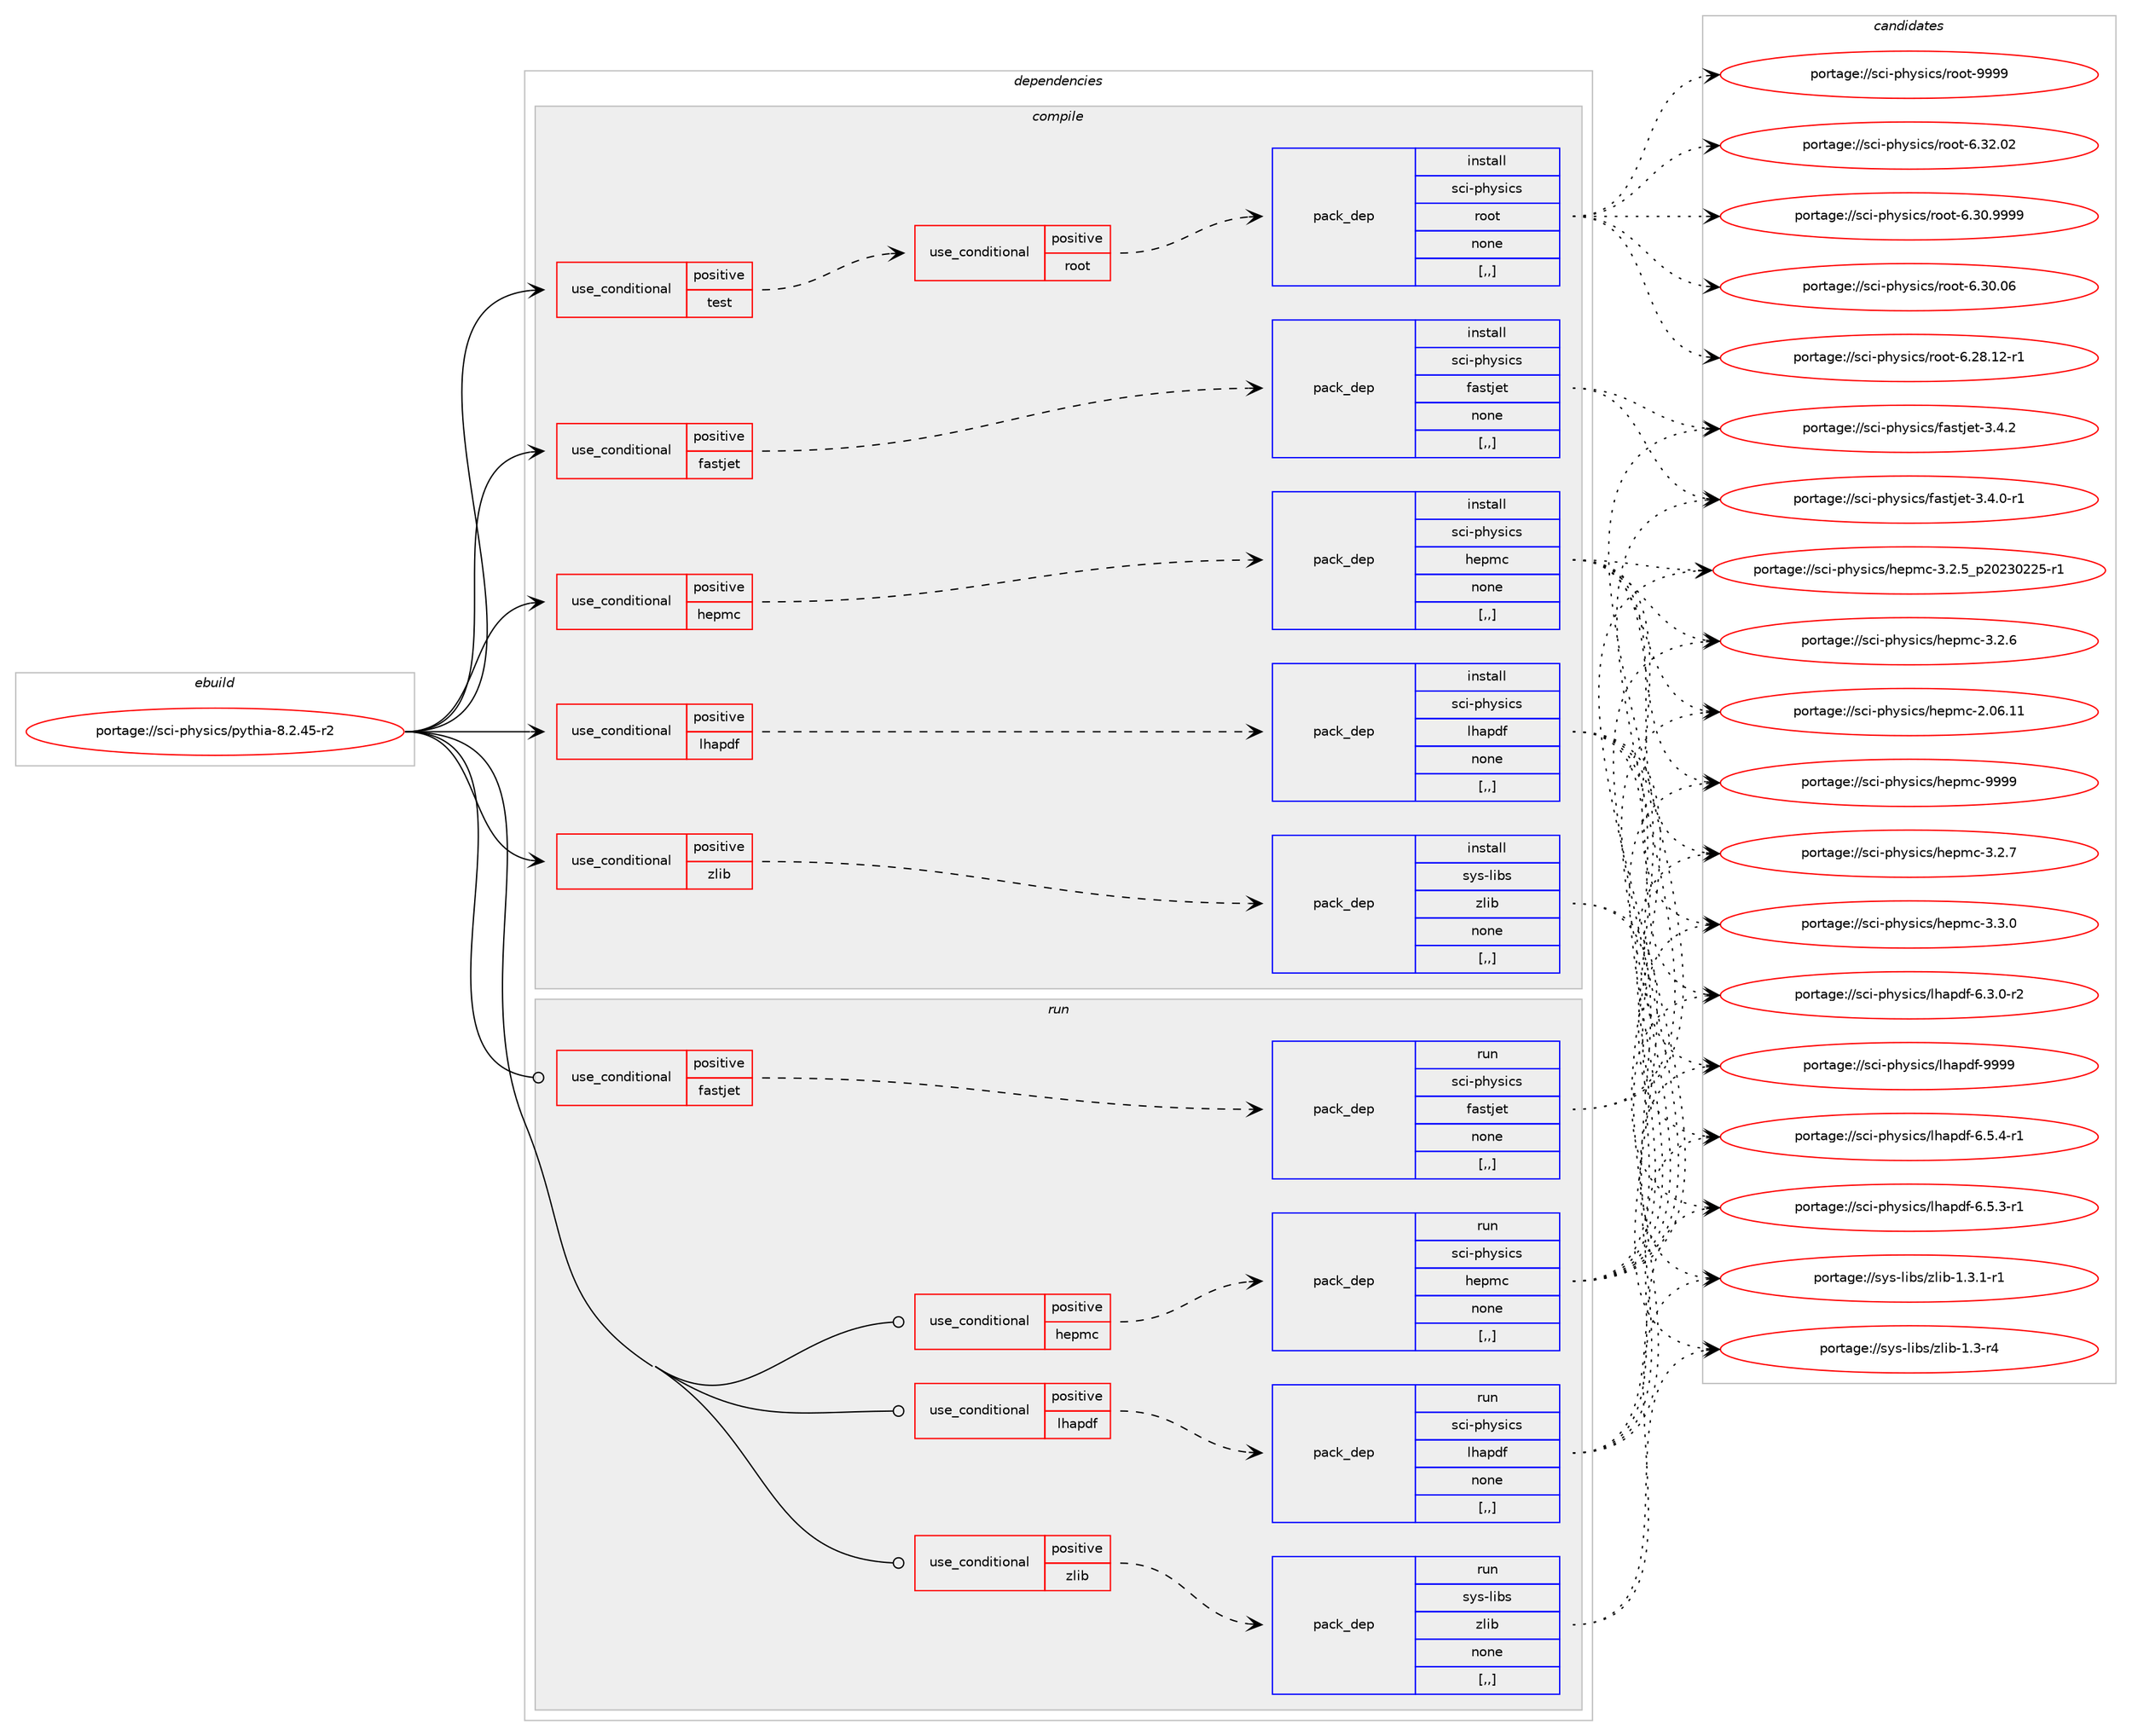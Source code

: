 digraph prolog {

# *************
# Graph options
# *************

newrank=true;
concentrate=true;
compound=true;
graph [rankdir=LR,fontname=Helvetica,fontsize=10,ranksep=1.5];#, ranksep=2.5, nodesep=0.2];
edge  [arrowhead=vee];
node  [fontname=Helvetica,fontsize=10];

# **********
# The ebuild
# **********

subgraph cluster_leftcol {
color=gray;
label=<<i>ebuild</i>>;
id [label="portage://sci-physics/pythia-8.2.45-r2", color=red, width=4, href="../sci-physics/pythia-8.2.45-r2.svg"];
}

# ****************
# The dependencies
# ****************

subgraph cluster_midcol {
color=gray;
label=<<i>dependencies</i>>;
subgraph cluster_compile {
fillcolor="#eeeeee";
style=filled;
label=<<i>compile</i>>;
subgraph cond109287 {
dependency411646 [label=<<TABLE BORDER="0" CELLBORDER="1" CELLSPACING="0" CELLPADDING="4"><TR><TD ROWSPAN="3" CELLPADDING="10">use_conditional</TD></TR><TR><TD>positive</TD></TR><TR><TD>fastjet</TD></TR></TABLE>>, shape=none, color=red];
subgraph pack299456 {
dependency411647 [label=<<TABLE BORDER="0" CELLBORDER="1" CELLSPACING="0" CELLPADDING="4" WIDTH="220"><TR><TD ROWSPAN="6" CELLPADDING="30">pack_dep</TD></TR><TR><TD WIDTH="110">install</TD></TR><TR><TD>sci-physics</TD></TR><TR><TD>fastjet</TD></TR><TR><TD>none</TD></TR><TR><TD>[,,]</TD></TR></TABLE>>, shape=none, color=blue];
}
dependency411646:e -> dependency411647:w [weight=20,style="dashed",arrowhead="vee"];
}
id:e -> dependency411646:w [weight=20,style="solid",arrowhead="vee"];
subgraph cond109288 {
dependency411648 [label=<<TABLE BORDER="0" CELLBORDER="1" CELLSPACING="0" CELLPADDING="4"><TR><TD ROWSPAN="3" CELLPADDING="10">use_conditional</TD></TR><TR><TD>positive</TD></TR><TR><TD>hepmc</TD></TR></TABLE>>, shape=none, color=red];
subgraph pack299457 {
dependency411649 [label=<<TABLE BORDER="0" CELLBORDER="1" CELLSPACING="0" CELLPADDING="4" WIDTH="220"><TR><TD ROWSPAN="6" CELLPADDING="30">pack_dep</TD></TR><TR><TD WIDTH="110">install</TD></TR><TR><TD>sci-physics</TD></TR><TR><TD>hepmc</TD></TR><TR><TD>none</TD></TR><TR><TD>[,,]</TD></TR></TABLE>>, shape=none, color=blue];
}
dependency411648:e -> dependency411649:w [weight=20,style="dashed",arrowhead="vee"];
}
id:e -> dependency411648:w [weight=20,style="solid",arrowhead="vee"];
subgraph cond109289 {
dependency411650 [label=<<TABLE BORDER="0" CELLBORDER="1" CELLSPACING="0" CELLPADDING="4"><TR><TD ROWSPAN="3" CELLPADDING="10">use_conditional</TD></TR><TR><TD>positive</TD></TR><TR><TD>lhapdf</TD></TR></TABLE>>, shape=none, color=red];
subgraph pack299458 {
dependency411651 [label=<<TABLE BORDER="0" CELLBORDER="1" CELLSPACING="0" CELLPADDING="4" WIDTH="220"><TR><TD ROWSPAN="6" CELLPADDING="30">pack_dep</TD></TR><TR><TD WIDTH="110">install</TD></TR><TR><TD>sci-physics</TD></TR><TR><TD>lhapdf</TD></TR><TR><TD>none</TD></TR><TR><TD>[,,]</TD></TR></TABLE>>, shape=none, color=blue];
}
dependency411650:e -> dependency411651:w [weight=20,style="dashed",arrowhead="vee"];
}
id:e -> dependency411650:w [weight=20,style="solid",arrowhead="vee"];
subgraph cond109290 {
dependency411652 [label=<<TABLE BORDER="0" CELLBORDER="1" CELLSPACING="0" CELLPADDING="4"><TR><TD ROWSPAN="3" CELLPADDING="10">use_conditional</TD></TR><TR><TD>positive</TD></TR><TR><TD>test</TD></TR></TABLE>>, shape=none, color=red];
subgraph cond109291 {
dependency411653 [label=<<TABLE BORDER="0" CELLBORDER="1" CELLSPACING="0" CELLPADDING="4"><TR><TD ROWSPAN="3" CELLPADDING="10">use_conditional</TD></TR><TR><TD>positive</TD></TR><TR><TD>root</TD></TR></TABLE>>, shape=none, color=red];
subgraph pack299459 {
dependency411654 [label=<<TABLE BORDER="0" CELLBORDER="1" CELLSPACING="0" CELLPADDING="4" WIDTH="220"><TR><TD ROWSPAN="6" CELLPADDING="30">pack_dep</TD></TR><TR><TD WIDTH="110">install</TD></TR><TR><TD>sci-physics</TD></TR><TR><TD>root</TD></TR><TR><TD>none</TD></TR><TR><TD>[,,]</TD></TR></TABLE>>, shape=none, color=blue];
}
dependency411653:e -> dependency411654:w [weight=20,style="dashed",arrowhead="vee"];
}
dependency411652:e -> dependency411653:w [weight=20,style="dashed",arrowhead="vee"];
}
id:e -> dependency411652:w [weight=20,style="solid",arrowhead="vee"];
subgraph cond109292 {
dependency411655 [label=<<TABLE BORDER="0" CELLBORDER="1" CELLSPACING="0" CELLPADDING="4"><TR><TD ROWSPAN="3" CELLPADDING="10">use_conditional</TD></TR><TR><TD>positive</TD></TR><TR><TD>zlib</TD></TR></TABLE>>, shape=none, color=red];
subgraph pack299460 {
dependency411656 [label=<<TABLE BORDER="0" CELLBORDER="1" CELLSPACING="0" CELLPADDING="4" WIDTH="220"><TR><TD ROWSPAN="6" CELLPADDING="30">pack_dep</TD></TR><TR><TD WIDTH="110">install</TD></TR><TR><TD>sys-libs</TD></TR><TR><TD>zlib</TD></TR><TR><TD>none</TD></TR><TR><TD>[,,]</TD></TR></TABLE>>, shape=none, color=blue];
}
dependency411655:e -> dependency411656:w [weight=20,style="dashed",arrowhead="vee"];
}
id:e -> dependency411655:w [weight=20,style="solid",arrowhead="vee"];
}
subgraph cluster_compileandrun {
fillcolor="#eeeeee";
style=filled;
label=<<i>compile and run</i>>;
}
subgraph cluster_run {
fillcolor="#eeeeee";
style=filled;
label=<<i>run</i>>;
subgraph cond109293 {
dependency411657 [label=<<TABLE BORDER="0" CELLBORDER="1" CELLSPACING="0" CELLPADDING="4"><TR><TD ROWSPAN="3" CELLPADDING="10">use_conditional</TD></TR><TR><TD>positive</TD></TR><TR><TD>fastjet</TD></TR></TABLE>>, shape=none, color=red];
subgraph pack299461 {
dependency411658 [label=<<TABLE BORDER="0" CELLBORDER="1" CELLSPACING="0" CELLPADDING="4" WIDTH="220"><TR><TD ROWSPAN="6" CELLPADDING="30">pack_dep</TD></TR><TR><TD WIDTH="110">run</TD></TR><TR><TD>sci-physics</TD></TR><TR><TD>fastjet</TD></TR><TR><TD>none</TD></TR><TR><TD>[,,]</TD></TR></TABLE>>, shape=none, color=blue];
}
dependency411657:e -> dependency411658:w [weight=20,style="dashed",arrowhead="vee"];
}
id:e -> dependency411657:w [weight=20,style="solid",arrowhead="odot"];
subgraph cond109294 {
dependency411659 [label=<<TABLE BORDER="0" CELLBORDER="1" CELLSPACING="0" CELLPADDING="4"><TR><TD ROWSPAN="3" CELLPADDING="10">use_conditional</TD></TR><TR><TD>positive</TD></TR><TR><TD>hepmc</TD></TR></TABLE>>, shape=none, color=red];
subgraph pack299462 {
dependency411660 [label=<<TABLE BORDER="0" CELLBORDER="1" CELLSPACING="0" CELLPADDING="4" WIDTH="220"><TR><TD ROWSPAN="6" CELLPADDING="30">pack_dep</TD></TR><TR><TD WIDTH="110">run</TD></TR><TR><TD>sci-physics</TD></TR><TR><TD>hepmc</TD></TR><TR><TD>none</TD></TR><TR><TD>[,,]</TD></TR></TABLE>>, shape=none, color=blue];
}
dependency411659:e -> dependency411660:w [weight=20,style="dashed",arrowhead="vee"];
}
id:e -> dependency411659:w [weight=20,style="solid",arrowhead="odot"];
subgraph cond109295 {
dependency411661 [label=<<TABLE BORDER="0" CELLBORDER="1" CELLSPACING="0" CELLPADDING="4"><TR><TD ROWSPAN="3" CELLPADDING="10">use_conditional</TD></TR><TR><TD>positive</TD></TR><TR><TD>lhapdf</TD></TR></TABLE>>, shape=none, color=red];
subgraph pack299463 {
dependency411662 [label=<<TABLE BORDER="0" CELLBORDER="1" CELLSPACING="0" CELLPADDING="4" WIDTH="220"><TR><TD ROWSPAN="6" CELLPADDING="30">pack_dep</TD></TR><TR><TD WIDTH="110">run</TD></TR><TR><TD>sci-physics</TD></TR><TR><TD>lhapdf</TD></TR><TR><TD>none</TD></TR><TR><TD>[,,]</TD></TR></TABLE>>, shape=none, color=blue];
}
dependency411661:e -> dependency411662:w [weight=20,style="dashed",arrowhead="vee"];
}
id:e -> dependency411661:w [weight=20,style="solid",arrowhead="odot"];
subgraph cond109296 {
dependency411663 [label=<<TABLE BORDER="0" CELLBORDER="1" CELLSPACING="0" CELLPADDING="4"><TR><TD ROWSPAN="3" CELLPADDING="10">use_conditional</TD></TR><TR><TD>positive</TD></TR><TR><TD>zlib</TD></TR></TABLE>>, shape=none, color=red];
subgraph pack299464 {
dependency411664 [label=<<TABLE BORDER="0" CELLBORDER="1" CELLSPACING="0" CELLPADDING="4" WIDTH="220"><TR><TD ROWSPAN="6" CELLPADDING="30">pack_dep</TD></TR><TR><TD WIDTH="110">run</TD></TR><TR><TD>sys-libs</TD></TR><TR><TD>zlib</TD></TR><TR><TD>none</TD></TR><TR><TD>[,,]</TD></TR></TABLE>>, shape=none, color=blue];
}
dependency411663:e -> dependency411664:w [weight=20,style="dashed",arrowhead="vee"];
}
id:e -> dependency411663:w [weight=20,style="solid",arrowhead="odot"];
}
}

# **************
# The candidates
# **************

subgraph cluster_choices {
rank=same;
color=gray;
label=<<i>candidates</i>>;

subgraph choice299456 {
color=black;
nodesep=1;
choice1159910545112104121115105991154710297115116106101116455146524650 [label="portage://sci-physics/fastjet-3.4.2", color=red, width=4,href="../sci-physics/fastjet-3.4.2.svg"];
choice11599105451121041211151059911547102971151161061011164551465246484511449 [label="portage://sci-physics/fastjet-3.4.0-r1", color=red, width=4,href="../sci-physics/fastjet-3.4.0-r1.svg"];
dependency411647:e -> choice1159910545112104121115105991154710297115116106101116455146524650:w [style=dotted,weight="100"];
dependency411647:e -> choice11599105451121041211151059911547102971151161061011164551465246484511449:w [style=dotted,weight="100"];
}
subgraph choice299457 {
color=black;
nodesep=1;
choice11599105451121041211151059911547104101112109994557575757 [label="portage://sci-physics/hepmc-9999", color=red, width=4,href="../sci-physics/hepmc-9999.svg"];
choice1159910545112104121115105991154710410111210999455146514648 [label="portage://sci-physics/hepmc-3.3.0", color=red, width=4,href="../sci-physics/hepmc-3.3.0.svg"];
choice1159910545112104121115105991154710410111210999455146504655 [label="portage://sci-physics/hepmc-3.2.7", color=red, width=4,href="../sci-physics/hepmc-3.2.7.svg"];
choice1159910545112104121115105991154710410111210999455146504654 [label="portage://sci-physics/hepmc-3.2.6", color=red, width=4,href="../sci-physics/hepmc-3.2.6.svg"];
choice11599105451121041211151059911547104101112109994551465046539511250485051485050534511449 [label="portage://sci-physics/hepmc-3.2.5_p20230225-r1", color=red, width=4,href="../sci-physics/hepmc-3.2.5_p20230225-r1.svg"];
choice11599105451121041211151059911547104101112109994550464854464949 [label="portage://sci-physics/hepmc-2.06.11", color=red, width=4,href="../sci-physics/hepmc-2.06.11.svg"];
dependency411649:e -> choice11599105451121041211151059911547104101112109994557575757:w [style=dotted,weight="100"];
dependency411649:e -> choice1159910545112104121115105991154710410111210999455146514648:w [style=dotted,weight="100"];
dependency411649:e -> choice1159910545112104121115105991154710410111210999455146504655:w [style=dotted,weight="100"];
dependency411649:e -> choice1159910545112104121115105991154710410111210999455146504654:w [style=dotted,weight="100"];
dependency411649:e -> choice11599105451121041211151059911547104101112109994551465046539511250485051485050534511449:w [style=dotted,weight="100"];
dependency411649:e -> choice11599105451121041211151059911547104101112109994550464854464949:w [style=dotted,weight="100"];
}
subgraph choice299458 {
color=black;
nodesep=1;
choice11599105451121041211151059911547108104971121001024557575757 [label="portage://sci-physics/lhapdf-9999", color=red, width=4,href="../sci-physics/lhapdf-9999.svg"];
choice11599105451121041211151059911547108104971121001024554465346524511449 [label="portage://sci-physics/lhapdf-6.5.4-r1", color=red, width=4,href="../sci-physics/lhapdf-6.5.4-r1.svg"];
choice11599105451121041211151059911547108104971121001024554465346514511449 [label="portage://sci-physics/lhapdf-6.5.3-r1", color=red, width=4,href="../sci-physics/lhapdf-6.5.3-r1.svg"];
choice11599105451121041211151059911547108104971121001024554465146484511450 [label="portage://sci-physics/lhapdf-6.3.0-r2", color=red, width=4,href="../sci-physics/lhapdf-6.3.0-r2.svg"];
dependency411651:e -> choice11599105451121041211151059911547108104971121001024557575757:w [style=dotted,weight="100"];
dependency411651:e -> choice11599105451121041211151059911547108104971121001024554465346524511449:w [style=dotted,weight="100"];
dependency411651:e -> choice11599105451121041211151059911547108104971121001024554465346514511449:w [style=dotted,weight="100"];
dependency411651:e -> choice11599105451121041211151059911547108104971121001024554465146484511450:w [style=dotted,weight="100"];
}
subgraph choice299459 {
color=black;
nodesep=1;
choice115991054511210412111510599115471141111111164557575757 [label="portage://sci-physics/root-9999", color=red, width=4,href="../sci-physics/root-9999.svg"];
choice115991054511210412111510599115471141111111164554465150464850 [label="portage://sci-physics/root-6.32.02", color=red, width=4,href="../sci-physics/root-6.32.02.svg"];
choice1159910545112104121115105991154711411111111645544651484657575757 [label="portage://sci-physics/root-6.30.9999", color=red, width=4,href="../sci-physics/root-6.30.9999.svg"];
choice115991054511210412111510599115471141111111164554465148464854 [label="portage://sci-physics/root-6.30.06", color=red, width=4,href="../sci-physics/root-6.30.06.svg"];
choice1159910545112104121115105991154711411111111645544650564649504511449 [label="portage://sci-physics/root-6.28.12-r1", color=red, width=4,href="../sci-physics/root-6.28.12-r1.svg"];
dependency411654:e -> choice115991054511210412111510599115471141111111164557575757:w [style=dotted,weight="100"];
dependency411654:e -> choice115991054511210412111510599115471141111111164554465150464850:w [style=dotted,weight="100"];
dependency411654:e -> choice1159910545112104121115105991154711411111111645544651484657575757:w [style=dotted,weight="100"];
dependency411654:e -> choice115991054511210412111510599115471141111111164554465148464854:w [style=dotted,weight="100"];
dependency411654:e -> choice1159910545112104121115105991154711411111111645544650564649504511449:w [style=dotted,weight="100"];
}
subgraph choice299460 {
color=black;
nodesep=1;
choice115121115451081059811547122108105984549465146494511449 [label="portage://sys-libs/zlib-1.3.1-r1", color=red, width=4,href="../sys-libs/zlib-1.3.1-r1.svg"];
choice11512111545108105981154712210810598454946514511452 [label="portage://sys-libs/zlib-1.3-r4", color=red, width=4,href="../sys-libs/zlib-1.3-r4.svg"];
dependency411656:e -> choice115121115451081059811547122108105984549465146494511449:w [style=dotted,weight="100"];
dependency411656:e -> choice11512111545108105981154712210810598454946514511452:w [style=dotted,weight="100"];
}
subgraph choice299461 {
color=black;
nodesep=1;
choice1159910545112104121115105991154710297115116106101116455146524650 [label="portage://sci-physics/fastjet-3.4.2", color=red, width=4,href="../sci-physics/fastjet-3.4.2.svg"];
choice11599105451121041211151059911547102971151161061011164551465246484511449 [label="portage://sci-physics/fastjet-3.4.0-r1", color=red, width=4,href="../sci-physics/fastjet-3.4.0-r1.svg"];
dependency411658:e -> choice1159910545112104121115105991154710297115116106101116455146524650:w [style=dotted,weight="100"];
dependency411658:e -> choice11599105451121041211151059911547102971151161061011164551465246484511449:w [style=dotted,weight="100"];
}
subgraph choice299462 {
color=black;
nodesep=1;
choice11599105451121041211151059911547104101112109994557575757 [label="portage://sci-physics/hepmc-9999", color=red, width=4,href="../sci-physics/hepmc-9999.svg"];
choice1159910545112104121115105991154710410111210999455146514648 [label="portage://sci-physics/hepmc-3.3.0", color=red, width=4,href="../sci-physics/hepmc-3.3.0.svg"];
choice1159910545112104121115105991154710410111210999455146504655 [label="portage://sci-physics/hepmc-3.2.7", color=red, width=4,href="../sci-physics/hepmc-3.2.7.svg"];
choice1159910545112104121115105991154710410111210999455146504654 [label="portage://sci-physics/hepmc-3.2.6", color=red, width=4,href="../sci-physics/hepmc-3.2.6.svg"];
choice11599105451121041211151059911547104101112109994551465046539511250485051485050534511449 [label="portage://sci-physics/hepmc-3.2.5_p20230225-r1", color=red, width=4,href="../sci-physics/hepmc-3.2.5_p20230225-r1.svg"];
choice11599105451121041211151059911547104101112109994550464854464949 [label="portage://sci-physics/hepmc-2.06.11", color=red, width=4,href="../sci-physics/hepmc-2.06.11.svg"];
dependency411660:e -> choice11599105451121041211151059911547104101112109994557575757:w [style=dotted,weight="100"];
dependency411660:e -> choice1159910545112104121115105991154710410111210999455146514648:w [style=dotted,weight="100"];
dependency411660:e -> choice1159910545112104121115105991154710410111210999455146504655:w [style=dotted,weight="100"];
dependency411660:e -> choice1159910545112104121115105991154710410111210999455146504654:w [style=dotted,weight="100"];
dependency411660:e -> choice11599105451121041211151059911547104101112109994551465046539511250485051485050534511449:w [style=dotted,weight="100"];
dependency411660:e -> choice11599105451121041211151059911547104101112109994550464854464949:w [style=dotted,weight="100"];
}
subgraph choice299463 {
color=black;
nodesep=1;
choice11599105451121041211151059911547108104971121001024557575757 [label="portage://sci-physics/lhapdf-9999", color=red, width=4,href="../sci-physics/lhapdf-9999.svg"];
choice11599105451121041211151059911547108104971121001024554465346524511449 [label="portage://sci-physics/lhapdf-6.5.4-r1", color=red, width=4,href="../sci-physics/lhapdf-6.5.4-r1.svg"];
choice11599105451121041211151059911547108104971121001024554465346514511449 [label="portage://sci-physics/lhapdf-6.5.3-r1", color=red, width=4,href="../sci-physics/lhapdf-6.5.3-r1.svg"];
choice11599105451121041211151059911547108104971121001024554465146484511450 [label="portage://sci-physics/lhapdf-6.3.0-r2", color=red, width=4,href="../sci-physics/lhapdf-6.3.0-r2.svg"];
dependency411662:e -> choice11599105451121041211151059911547108104971121001024557575757:w [style=dotted,weight="100"];
dependency411662:e -> choice11599105451121041211151059911547108104971121001024554465346524511449:w [style=dotted,weight="100"];
dependency411662:e -> choice11599105451121041211151059911547108104971121001024554465346514511449:w [style=dotted,weight="100"];
dependency411662:e -> choice11599105451121041211151059911547108104971121001024554465146484511450:w [style=dotted,weight="100"];
}
subgraph choice299464 {
color=black;
nodesep=1;
choice115121115451081059811547122108105984549465146494511449 [label="portage://sys-libs/zlib-1.3.1-r1", color=red, width=4,href="../sys-libs/zlib-1.3.1-r1.svg"];
choice11512111545108105981154712210810598454946514511452 [label="portage://sys-libs/zlib-1.3-r4", color=red, width=4,href="../sys-libs/zlib-1.3-r4.svg"];
dependency411664:e -> choice115121115451081059811547122108105984549465146494511449:w [style=dotted,weight="100"];
dependency411664:e -> choice11512111545108105981154712210810598454946514511452:w [style=dotted,weight="100"];
}
}

}
